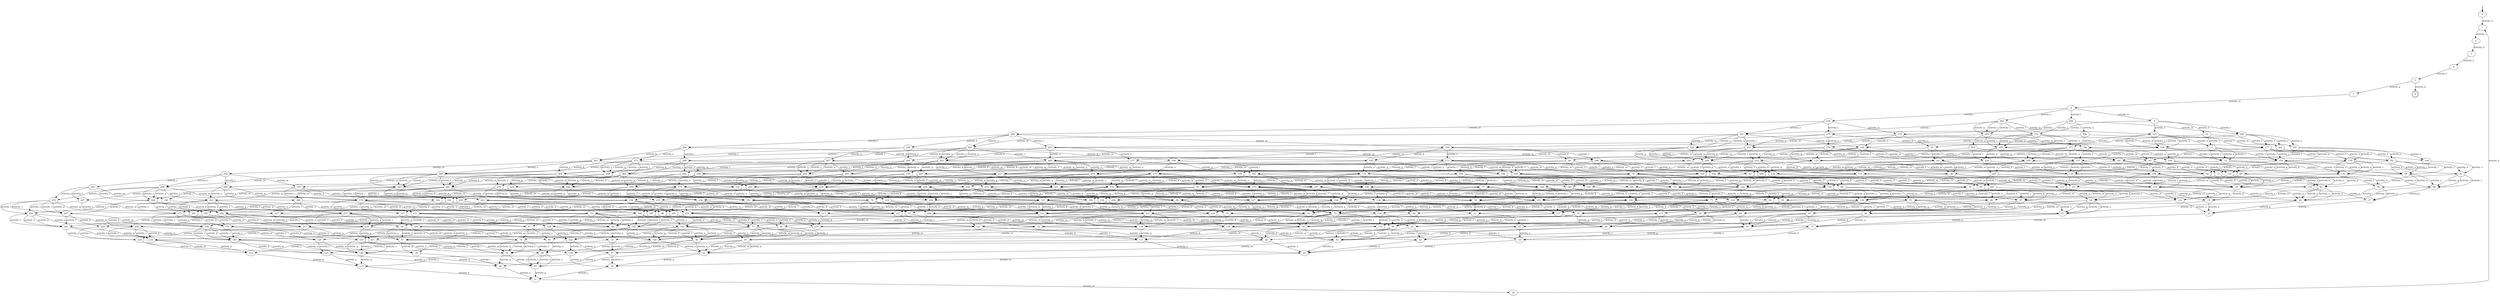 digraph {
	fake0 [style=invisible]
	230
	110
	231
	111
	232
	112
	233
	113
	234
	114
	235
	115
	236
	116
	237
	117
	238
	118
	239
	119
	10
	11
	12
	13
	14
	15
	16
	17
	18
	19
	240
	120
	241
	0 [root=true]
	121
	242
	1
	122
	243
	2
	123
	244
	3
	124
	245
	4
	125
	246
	5
	126
	247
	6 [shape=doublecircle]
	127
	248
	7
	128
	249
	8
	129
	9
	20
	21
	22
	23
	24
	25
	26
	27
	28
	29
	250
	130
	251
	131
	252
	132
	253
	133
	254
	134
	255
	135
	256
	136
	257
	137
	258
	138
	259
	139
	30
	31
	32
	33
	34
	35
	36
	37
	38
	39
	260
	140
	261
	141
	262
	142
	263
	143
	264
	144
	265
	145
	266
	146
	267
	147
	268
	148
	269
	149
	40
	41
	42
	43
	44
	45
	46
	47
	48
	49
	270
	150
	271
	151
	272
	152
	273
	153
	274
	154
	275
	155
	276
	156
	277
	157
	278
	158
	279
	159
	50
	51
	52
	53
	54
	55
	56
	57
	58
	59
	280
	160
	281
	161
	282
	162
	283
	163
	284
	164
	285
	165
	286
	166
	287
	167
	288
	168
	289
	169
	60
	61
	62
	63
	64
	65
	66
	67
	68
	69
	290
	170
	291
	171
	292
	172
	293
	173
	294
	174
	295
	175
	296
	176
	177
	178
	179
	70
	71
	72
	73
	74
	75
	76
	77
	78
	79
	180
	181
	182
	183
	184
	185
	186
	187
	188
	189
	80
	81
	82
	83
	84
	85
	86
	87
	88
	89
	190
	191
	192
	193
	194
	195
	196
	197
	198
	199
	90
	91
	92
	93
	94
	95
	96
	97
	98
	99
	200
	201
	202
	203
	204
	205
	206
	207
	208
	209
	210
	211
	212
	213
	214
	215
	216
	217
	218
	219
	220
	100
	221
	101
	222
	102
	223
	103
	224
	104
	225
	105
	226
	106
	227
	107
	228
	108
	229
	109
	fake0 -> 0 [style=bold]
	0 -> 1 [label=activity_a]
	1 -> 2 [label=activity_c]
	2 -> 3 [label=activity_d]
	3 -> 4 [label=activity_e]
	4 -> 5 [label=activity_f]
	5 -> 6 [label=activity_b]
	5 -> 7 [label=activity_g]
	7 -> 8 [label=activity_ss]
	8 -> 9 [label=activity_m]
	9 -> 10 [label=activity_n]
	10 -> 11 [label=activity_o]
	11 -> 12 [label=activity_q]
	12 -> 13 [label=activity_p]
	13 -> 14 [label=activity_i]
	14 -> 15 [label=activity_t]
	15 -> 16 [label=activity_u]
	16 -> 17 [label=activity_ss]
	17 -> 18 [label=activity_k]
	18 -> 19 [label=activity_l]
	19 -> 20 [label=activity_ss]
	20 -> 21 [label=activity_j]
	21 -> 22 [label=activity_ss]
	22 -> 1 [label=activity_h]
	17 -> 23 [label=activity_l]
	23 -> 19 [label=activity_k]
	15 -> 24 [label=activity_ss]
	24 -> 25 [label=activity_k]
	25 -> 18 [label=activity_u]
	25 -> 26 [label=activity_l]
	26 -> 27 [label=activity_ss]
	27 -> 28 [label=activity_j]
	28 -> 21 [label=activity_u]
	27 -> 20 [label=activity_u]
	26 -> 19 [label=activity_u]
	24 -> 17 [label=activity_u]
	24 -> 29 [label=activity_l]
	29 -> 26 [label=activity_k]
	29 -> 23 [label=activity_u]
	14 -> 30 [label=activity_ss]
	30 -> 31 [label=activity_k]
	31 -> 25 [label=activity_t]
	31 -> 32 [label=activity_l]
	32 -> 33 [label=activity_ss]
	33 -> 34 [label=activity_j]
	34 -> 28 [label=activity_t]
	33 -> 27 [label=activity_t]
	32 -> 26 [label=activity_t]
	30 -> 24 [label=activity_t]
	30 -> 35 [label=activity_l]
	35 -> 32 [label=activity_k]
	35 -> 29 [label=activity_t]
	13 -> 36 [label=activity_t]
	36 -> 15 [label=activity_i]
	36 -> 37 [label=activity_u]
	37 -> 16 [label=activity_i]
	12 -> 38 [label=activity_i]
	38 -> 14 [label=activity_p]
	38 -> 39 [label=activity_t]
	39 -> 15 [label=activity_p]
	39 -> 40 [label=activity_u]
	40 -> 16 [label=activity_p]
	40 -> 41 [label=activity_ss]
	41 -> 17 [label=activity_p]
	41 -> 42 [label=activity_k]
	42 -> 18 [label=activity_p]
	42 -> 43 [label=activity_l]
	43 -> 44 [label=activity_ss]
	44 -> 20 [label=activity_p]
	44 -> 45 [label=activity_j]
	45 -> 21 [label=activity_p]
	43 -> 19 [label=activity_p]
	41 -> 46 [label=activity_l]
	46 -> 23 [label=activity_p]
	46 -> 43 [label=activity_k]
	39 -> 47 [label=activity_ss]
	47 -> 24 [label=activity_p]
	47 -> 48 [label=activity_k]
	48 -> 25 [label=activity_p]
	48 -> 42 [label=activity_u]
	48 -> 49 [label=activity_l]
	49 -> 50 [label=activity_ss]
	50 -> 27 [label=activity_p]
	50 -> 51 [label=activity_j]
	51 -> 28 [label=activity_p]
	51 -> 45 [label=activity_u]
	50 -> 44 [label=activity_u]
	49 -> 26 [label=activity_p]
	49 -> 43 [label=activity_u]
	47 -> 41 [label=activity_u]
	47 -> 52 [label=activity_l]
	52 -> 29 [label=activity_p]
	52 -> 49 [label=activity_k]
	52 -> 46 [label=activity_u]
	38 -> 53 [label=activity_ss]
	53 -> 30 [label=activity_p]
	53 -> 54 [label=activity_k]
	54 -> 31 [label=activity_p]
	54 -> 48 [label=activity_t]
	54 -> 55 [label=activity_l]
	55 -> 56 [label=activity_ss]
	56 -> 33 [label=activity_p]
	56 -> 57 [label=activity_j]
	57 -> 34 [label=activity_p]
	57 -> 51 [label=activity_t]
	56 -> 50 [label=activity_t]
	55 -> 32 [label=activity_p]
	55 -> 49 [label=activity_t]
	53 -> 47 [label=activity_t]
	53 -> 58 [label=activity_l]
	58 -> 35 [label=activity_p]
	58 -> 55 [label=activity_k]
	58 -> 52 [label=activity_t]
	12 -> 59 [label=activity_t]
	59 -> 36 [label=activity_p]
	59 -> 39 [label=activity_i]
	59 -> 60 [label=activity_u]
	60 -> 37 [label=activity_p]
	60 -> 40 [label=activity_i]
	11 -> 12 [label=activity_r]
	11 -> 12 [label=activity_s]
	11 -> 61 [label=activity_i]
	61 -> 38 [label=activity_q]
	61 -> 38 [label=activity_r]
	61 -> 38 [label=activity_s]
	61 -> 62 [label=activity_t]
	62 -> 39 [label=activity_q]
	62 -> 39 [label=activity_r]
	62 -> 39 [label=activity_s]
	62 -> 63 [label=activity_u]
	63 -> 40 [label=activity_q]
	63 -> 40 [label=activity_r]
	63 -> 40 [label=activity_s]
	63 -> 64 [label=activity_ss]
	64 -> 41 [label=activity_q]
	64 -> 41 [label=activity_r]
	64 -> 41 [label=activity_s]
	64 -> 65 [label=activity_k]
	65 -> 42 [label=activity_q]
	65 -> 42 [label=activity_r]
	65 -> 42 [label=activity_s]
	65 -> 66 [label=activity_l]
	66 -> 67 [label=activity_ss]
	67 -> 44 [label=activity_q]
	67 -> 44 [label=activity_r]
	67 -> 44 [label=activity_s]
	67 -> 68 [label=activity_j]
	68 -> 45 [label=activity_q]
	68 -> 45 [label=activity_r]
	68 -> 45 [label=activity_s]
	66 -> 43 [label=activity_q]
	66 -> 43 [label=activity_r]
	66 -> 43 [label=activity_s]
	64 -> 69 [label=activity_l]
	69 -> 46 [label=activity_q]
	69 -> 46 [label=activity_r]
	69 -> 46 [label=activity_s]
	69 -> 66 [label=activity_k]
	62 -> 70 [label=activity_ss]
	70 -> 47 [label=activity_q]
	70 -> 47 [label=activity_r]
	70 -> 47 [label=activity_s]
	70 -> 71 [label=activity_k]
	71 -> 48 [label=activity_q]
	71 -> 48 [label=activity_r]
	71 -> 48 [label=activity_s]
	71 -> 65 [label=activity_u]
	71 -> 72 [label=activity_l]
	72 -> 73 [label=activity_ss]
	73 -> 50 [label=activity_q]
	73 -> 50 [label=activity_r]
	73 -> 50 [label=activity_s]
	73 -> 74 [label=activity_j]
	74 -> 51 [label=activity_q]
	74 -> 51 [label=activity_r]
	74 -> 51 [label=activity_s]
	74 -> 68 [label=activity_u]
	73 -> 67 [label=activity_u]
	72 -> 49 [label=activity_q]
	72 -> 49 [label=activity_r]
	72 -> 49 [label=activity_s]
	72 -> 66 [label=activity_u]
	70 -> 64 [label=activity_u]
	70 -> 75 [label=activity_l]
	75 -> 52 [label=activity_q]
	75 -> 52 [label=activity_r]
	75 -> 52 [label=activity_s]
	75 -> 72 [label=activity_k]
	75 -> 69 [label=activity_u]
	61 -> 76 [label=activity_ss]
	76 -> 53 [label=activity_q]
	76 -> 53 [label=activity_r]
	76 -> 53 [label=activity_s]
	76 -> 77 [label=activity_k]
	77 -> 54 [label=activity_q]
	77 -> 54 [label=activity_r]
	77 -> 54 [label=activity_s]
	77 -> 71 [label=activity_t]
	77 -> 78 [label=activity_l]
	78 -> 79 [label=activity_ss]
	79 -> 56 [label=activity_q]
	79 -> 56 [label=activity_r]
	79 -> 56 [label=activity_s]
	79 -> 80 [label=activity_j]
	80 -> 57 [label=activity_q]
	80 -> 57 [label=activity_r]
	80 -> 57 [label=activity_s]
	80 -> 74 [label=activity_t]
	79 -> 73 [label=activity_t]
	78 -> 55 [label=activity_q]
	78 -> 55 [label=activity_r]
	78 -> 55 [label=activity_s]
	78 -> 72 [label=activity_t]
	76 -> 70 [label=activity_t]
	76 -> 81 [label=activity_l]
	81 -> 58 [label=activity_q]
	81 -> 58 [label=activity_r]
	81 -> 58 [label=activity_s]
	81 -> 78 [label=activity_k]
	81 -> 75 [label=activity_t]
	11 -> 82 [label=activity_t]
	82 -> 59 [label=activity_q]
	82 -> 59 [label=activity_r]
	82 -> 59 [label=activity_s]
	82 -> 62 [label=activity_i]
	82 -> 83 [label=activity_u]
	83 -> 60 [label=activity_q]
	83 -> 60 [label=activity_r]
	83 -> 60 [label=activity_s]
	83 -> 63 [label=activity_i]
	10 -> 84 [label=activity_i]
	84 -> 61 [label=activity_o]
	84 -> 85 [label=activity_t]
	85 -> 62 [label=activity_o]
	85 -> 86 [label=activity_u]
	86 -> 63 [label=activity_o]
	86 -> 87 [label=activity_ss]
	87 -> 64 [label=activity_o]
	87 -> 88 [label=activity_k]
	88 -> 65 [label=activity_o]
	88 -> 89 [label=activity_l]
	89 -> 90 [label=activity_ss]
	90 -> 67 [label=activity_o]
	90 -> 91 [label=activity_j]
	91 -> 68 [label=activity_o]
	89 -> 66 [label=activity_o]
	87 -> 92 [label=activity_l]
	92 -> 69 [label=activity_o]
	92 -> 89 [label=activity_k]
	85 -> 93 [label=activity_ss]
	93 -> 70 [label=activity_o]
	93 -> 94 [label=activity_k]
	94 -> 71 [label=activity_o]
	94 -> 88 [label=activity_u]
	94 -> 95 [label=activity_l]
	95 -> 96 [label=activity_ss]
	96 -> 73 [label=activity_o]
	96 -> 97 [label=activity_j]
	97 -> 74 [label=activity_o]
	97 -> 91 [label=activity_u]
	96 -> 90 [label=activity_u]
	95 -> 72 [label=activity_o]
	95 -> 89 [label=activity_u]
	93 -> 87 [label=activity_u]
	93 -> 98 [label=activity_l]
	98 -> 75 [label=activity_o]
	98 -> 95 [label=activity_k]
	98 -> 92 [label=activity_u]
	84 -> 99 [label=activity_ss]
	99 -> 76 [label=activity_o]
	99 -> 100 [label=activity_k]
	100 -> 77 [label=activity_o]
	100 -> 94 [label=activity_t]
	100 -> 101 [label=activity_l]
	101 -> 102 [label=activity_ss]
	102 -> 79 [label=activity_o]
	102 -> 103 [label=activity_j]
	103 -> 80 [label=activity_o]
	103 -> 97 [label=activity_t]
	102 -> 96 [label=activity_t]
	101 -> 78 [label=activity_o]
	101 -> 95 [label=activity_t]
	99 -> 93 [label=activity_t]
	99 -> 104 [label=activity_l]
	104 -> 81 [label=activity_o]
	104 -> 101 [label=activity_k]
	104 -> 98 [label=activity_t]
	10 -> 105 [label=activity_t]
	105 -> 82 [label=activity_o]
	105 -> 85 [label=activity_i]
	105 -> 106 [label=activity_u]
	106 -> 83 [label=activity_o]
	106 -> 86 [label=activity_i]
	9 -> 107 [label=activity_o]
	107 -> 11 [label=activity_n]
	107 -> 108 [label=activity_q]
	108 -> 12 [label=activity_n]
	108 -> 109 [label=activity_p]
	109 -> 13 [label=activity_n]
	109 -> 110 [label=activity_i]
	110 -> 14 [label=activity_n]
	110 -> 111 [label=activity_t]
	111 -> 15 [label=activity_n]
	111 -> 112 [label=activity_u]
	112 -> 16 [label=activity_n]
	112 -> 113 [label=activity_ss]
	113 -> 17 [label=activity_n]
	113 -> 114 [label=activity_k]
	114 -> 18 [label=activity_n]
	114 -> 115 [label=activity_l]
	115 -> 116 [label=activity_ss]
	116 -> 20 [label=activity_n]
	116 -> 117 [label=activity_j]
	117 -> 21 [label=activity_n]
	115 -> 19 [label=activity_n]
	113 -> 118 [label=activity_l]
	118 -> 23 [label=activity_n]
	118 -> 115 [label=activity_k]
	111 -> 119 [label=activity_ss]
	119 -> 24 [label=activity_n]
	119 -> 120 [label=activity_k]
	120 -> 25 [label=activity_n]
	120 -> 114 [label=activity_u]
	120 -> 121 [label=activity_l]
	121 -> 122 [label=activity_ss]
	122 -> 27 [label=activity_n]
	122 -> 123 [label=activity_j]
	123 -> 28 [label=activity_n]
	123 -> 117 [label=activity_u]
	122 -> 116 [label=activity_u]
	121 -> 26 [label=activity_n]
	121 -> 115 [label=activity_u]
	119 -> 113 [label=activity_u]
	119 -> 124 [label=activity_l]
	124 -> 29 [label=activity_n]
	124 -> 121 [label=activity_k]
	124 -> 118 [label=activity_u]
	110 -> 125 [label=activity_ss]
	125 -> 30 [label=activity_n]
	125 -> 126 [label=activity_k]
	126 -> 31 [label=activity_n]
	126 -> 120 [label=activity_t]
	126 -> 127 [label=activity_l]
	127 -> 128 [label=activity_ss]
	128 -> 33 [label=activity_n]
	128 -> 129 [label=activity_j]
	129 -> 34 [label=activity_n]
	129 -> 123 [label=activity_t]
	128 -> 122 [label=activity_t]
	127 -> 32 [label=activity_n]
	127 -> 121 [label=activity_t]
	125 -> 119 [label=activity_t]
	125 -> 130 [label=activity_l]
	130 -> 35 [label=activity_n]
	130 -> 127 [label=activity_k]
	130 -> 124 [label=activity_t]
	109 -> 131 [label=activity_t]
	131 -> 36 [label=activity_n]
	131 -> 111 [label=activity_i]
	131 -> 132 [label=activity_u]
	132 -> 37 [label=activity_n]
	132 -> 112 [label=activity_i]
	108 -> 133 [label=activity_i]
	133 -> 38 [label=activity_n]
	133 -> 110 [label=activity_p]
	133 -> 134 [label=activity_t]
	134 -> 39 [label=activity_n]
	134 -> 111 [label=activity_p]
	134 -> 135 [label=activity_u]
	135 -> 40 [label=activity_n]
	135 -> 112 [label=activity_p]
	135 -> 136 [label=activity_ss]
	136 -> 41 [label=activity_n]
	136 -> 113 [label=activity_p]
	136 -> 137 [label=activity_k]
	137 -> 42 [label=activity_n]
	137 -> 114 [label=activity_p]
	137 -> 138 [label=activity_l]
	138 -> 139 [label=activity_ss]
	139 -> 44 [label=activity_n]
	139 -> 116 [label=activity_p]
	139 -> 140 [label=activity_j]
	140 -> 45 [label=activity_n]
	140 -> 117 [label=activity_p]
	138 -> 43 [label=activity_n]
	138 -> 115 [label=activity_p]
	136 -> 141 [label=activity_l]
	141 -> 46 [label=activity_n]
	141 -> 118 [label=activity_p]
	141 -> 138 [label=activity_k]
	134 -> 142 [label=activity_ss]
	142 -> 47 [label=activity_n]
	142 -> 119 [label=activity_p]
	142 -> 143 [label=activity_k]
	143 -> 48 [label=activity_n]
	143 -> 120 [label=activity_p]
	143 -> 137 [label=activity_u]
	143 -> 144 [label=activity_l]
	144 -> 145 [label=activity_ss]
	145 -> 50 [label=activity_n]
	145 -> 122 [label=activity_p]
	145 -> 146 [label=activity_j]
	146 -> 51 [label=activity_n]
	146 -> 123 [label=activity_p]
	146 -> 140 [label=activity_u]
	145 -> 139 [label=activity_u]
	144 -> 49 [label=activity_n]
	144 -> 121 [label=activity_p]
	144 -> 138 [label=activity_u]
	142 -> 136 [label=activity_u]
	142 -> 147 [label=activity_l]
	147 -> 52 [label=activity_n]
	147 -> 124 [label=activity_p]
	147 -> 144 [label=activity_k]
	147 -> 141 [label=activity_u]
	133 -> 148 [label=activity_ss]
	148 -> 53 [label=activity_n]
	148 -> 125 [label=activity_p]
	148 -> 149 [label=activity_k]
	149 -> 54 [label=activity_n]
	149 -> 126 [label=activity_p]
	149 -> 143 [label=activity_t]
	149 -> 150 [label=activity_l]
	150 -> 151 [label=activity_ss]
	151 -> 56 [label=activity_n]
	151 -> 128 [label=activity_p]
	151 -> 152 [label=activity_j]
	152 -> 57 [label=activity_n]
	152 -> 129 [label=activity_p]
	152 -> 146 [label=activity_t]
	151 -> 145 [label=activity_t]
	150 -> 55 [label=activity_n]
	150 -> 127 [label=activity_p]
	150 -> 144 [label=activity_t]
	148 -> 142 [label=activity_t]
	148 -> 153 [label=activity_l]
	153 -> 58 [label=activity_n]
	153 -> 130 [label=activity_p]
	153 -> 150 [label=activity_k]
	153 -> 147 [label=activity_t]
	108 -> 154 [label=activity_t]
	154 -> 59 [label=activity_n]
	154 -> 131 [label=activity_p]
	154 -> 134 [label=activity_i]
	154 -> 155 [label=activity_u]
	155 -> 60 [label=activity_n]
	155 -> 132 [label=activity_p]
	155 -> 135 [label=activity_i]
	107 -> 108 [label=activity_r]
	107 -> 108 [label=activity_s]
	107 -> 156 [label=activity_i]
	156 -> 61 [label=activity_n]
	156 -> 133 [label=activity_q]
	156 -> 133 [label=activity_r]
	156 -> 133 [label=activity_s]
	156 -> 157 [label=activity_t]
	157 -> 62 [label=activity_n]
	157 -> 134 [label=activity_q]
	157 -> 134 [label=activity_r]
	157 -> 134 [label=activity_s]
	157 -> 158 [label=activity_u]
	158 -> 63 [label=activity_n]
	158 -> 135 [label=activity_q]
	158 -> 135 [label=activity_r]
	158 -> 135 [label=activity_s]
	158 -> 159 [label=activity_ss]
	159 -> 64 [label=activity_n]
	159 -> 136 [label=activity_q]
	159 -> 136 [label=activity_r]
	159 -> 136 [label=activity_s]
	159 -> 160 [label=activity_k]
	160 -> 65 [label=activity_n]
	160 -> 137 [label=activity_q]
	160 -> 137 [label=activity_r]
	160 -> 137 [label=activity_s]
	160 -> 161 [label=activity_l]
	161 -> 162 [label=activity_ss]
	162 -> 67 [label=activity_n]
	162 -> 139 [label=activity_q]
	162 -> 139 [label=activity_r]
	162 -> 139 [label=activity_s]
	162 -> 163 [label=activity_j]
	163 -> 68 [label=activity_n]
	163 -> 140 [label=activity_q]
	163 -> 140 [label=activity_r]
	163 -> 140 [label=activity_s]
	161 -> 66 [label=activity_n]
	161 -> 138 [label=activity_q]
	161 -> 138 [label=activity_r]
	161 -> 138 [label=activity_s]
	159 -> 164 [label=activity_l]
	164 -> 69 [label=activity_n]
	164 -> 141 [label=activity_q]
	164 -> 141 [label=activity_r]
	164 -> 141 [label=activity_s]
	164 -> 161 [label=activity_k]
	157 -> 165 [label=activity_ss]
	165 -> 70 [label=activity_n]
	165 -> 142 [label=activity_q]
	165 -> 142 [label=activity_r]
	165 -> 142 [label=activity_s]
	165 -> 166 [label=activity_k]
	166 -> 71 [label=activity_n]
	166 -> 143 [label=activity_q]
	166 -> 143 [label=activity_r]
	166 -> 143 [label=activity_s]
	166 -> 160 [label=activity_u]
	166 -> 167 [label=activity_l]
	167 -> 168 [label=activity_ss]
	168 -> 73 [label=activity_n]
	168 -> 145 [label=activity_q]
	168 -> 145 [label=activity_r]
	168 -> 145 [label=activity_s]
	168 -> 169 [label=activity_j]
	169 -> 74 [label=activity_n]
	169 -> 146 [label=activity_q]
	169 -> 146 [label=activity_r]
	169 -> 146 [label=activity_s]
	169 -> 163 [label=activity_u]
	168 -> 162 [label=activity_u]
	167 -> 72 [label=activity_n]
	167 -> 144 [label=activity_q]
	167 -> 144 [label=activity_r]
	167 -> 144 [label=activity_s]
	167 -> 161 [label=activity_u]
	165 -> 159 [label=activity_u]
	165 -> 170 [label=activity_l]
	170 -> 75 [label=activity_n]
	170 -> 147 [label=activity_q]
	170 -> 147 [label=activity_r]
	170 -> 147 [label=activity_s]
	170 -> 167 [label=activity_k]
	170 -> 164 [label=activity_u]
	156 -> 171 [label=activity_ss]
	171 -> 76 [label=activity_n]
	171 -> 148 [label=activity_q]
	171 -> 148 [label=activity_r]
	171 -> 148 [label=activity_s]
	171 -> 172 [label=activity_k]
	172 -> 77 [label=activity_n]
	172 -> 149 [label=activity_q]
	172 -> 149 [label=activity_r]
	172 -> 149 [label=activity_s]
	172 -> 166 [label=activity_t]
	172 -> 173 [label=activity_l]
	173 -> 174 [label=activity_ss]
	174 -> 79 [label=activity_n]
	174 -> 151 [label=activity_q]
	174 -> 151 [label=activity_r]
	174 -> 151 [label=activity_s]
	174 -> 175 [label=activity_j]
	175 -> 80 [label=activity_n]
	175 -> 152 [label=activity_q]
	175 -> 152 [label=activity_r]
	175 -> 152 [label=activity_s]
	175 -> 169 [label=activity_t]
	174 -> 168 [label=activity_t]
	173 -> 78 [label=activity_n]
	173 -> 150 [label=activity_q]
	173 -> 150 [label=activity_r]
	173 -> 150 [label=activity_s]
	173 -> 167 [label=activity_t]
	171 -> 165 [label=activity_t]
	171 -> 176 [label=activity_l]
	176 -> 81 [label=activity_n]
	176 -> 153 [label=activity_q]
	176 -> 153 [label=activity_r]
	176 -> 153 [label=activity_s]
	176 -> 173 [label=activity_k]
	176 -> 170 [label=activity_t]
	107 -> 177 [label=activity_t]
	177 -> 82 [label=activity_n]
	177 -> 154 [label=activity_q]
	177 -> 154 [label=activity_r]
	177 -> 154 [label=activity_s]
	177 -> 157 [label=activity_i]
	177 -> 178 [label=activity_u]
	178 -> 83 [label=activity_n]
	178 -> 155 [label=activity_q]
	178 -> 155 [label=activity_r]
	178 -> 155 [label=activity_s]
	178 -> 158 [label=activity_i]
	9 -> 179 [label=activity_i]
	179 -> 84 [label=activity_n]
	179 -> 156 [label=activity_o]
	179 -> 180 [label=activity_t]
	180 -> 85 [label=activity_n]
	180 -> 157 [label=activity_o]
	180 -> 181 [label=activity_u]
	181 -> 86 [label=activity_n]
	181 -> 158 [label=activity_o]
	181 -> 182 [label=activity_ss]
	182 -> 87 [label=activity_n]
	182 -> 159 [label=activity_o]
	182 -> 183 [label=activity_k]
	183 -> 88 [label=activity_n]
	183 -> 160 [label=activity_o]
	183 -> 184 [label=activity_l]
	184 -> 185 [label=activity_ss]
	185 -> 90 [label=activity_n]
	185 -> 162 [label=activity_o]
	185 -> 186 [label=activity_j]
	186 -> 91 [label=activity_n]
	186 -> 163 [label=activity_o]
	184 -> 89 [label=activity_n]
	184 -> 161 [label=activity_o]
	182 -> 187 [label=activity_l]
	187 -> 92 [label=activity_n]
	187 -> 164 [label=activity_o]
	187 -> 184 [label=activity_k]
	180 -> 188 [label=activity_ss]
	188 -> 93 [label=activity_n]
	188 -> 165 [label=activity_o]
	188 -> 189 [label=activity_k]
	189 -> 94 [label=activity_n]
	189 -> 166 [label=activity_o]
	189 -> 183 [label=activity_u]
	189 -> 190 [label=activity_l]
	190 -> 191 [label=activity_ss]
	191 -> 96 [label=activity_n]
	191 -> 168 [label=activity_o]
	191 -> 192 [label=activity_j]
	192 -> 97 [label=activity_n]
	192 -> 169 [label=activity_o]
	192 -> 186 [label=activity_u]
	191 -> 185 [label=activity_u]
	190 -> 95 [label=activity_n]
	190 -> 167 [label=activity_o]
	190 -> 184 [label=activity_u]
	188 -> 182 [label=activity_u]
	188 -> 193 [label=activity_l]
	193 -> 98 [label=activity_n]
	193 -> 170 [label=activity_o]
	193 -> 190 [label=activity_k]
	193 -> 187 [label=activity_u]
	179 -> 194 [label=activity_ss]
	194 -> 99 [label=activity_n]
	194 -> 171 [label=activity_o]
	194 -> 195 [label=activity_k]
	195 -> 100 [label=activity_n]
	195 -> 172 [label=activity_o]
	195 -> 189 [label=activity_t]
	195 -> 196 [label=activity_l]
	196 -> 197 [label=activity_ss]
	197 -> 102 [label=activity_n]
	197 -> 174 [label=activity_o]
	197 -> 198 [label=activity_j]
	198 -> 103 [label=activity_n]
	198 -> 175 [label=activity_o]
	198 -> 192 [label=activity_t]
	197 -> 191 [label=activity_t]
	196 -> 101 [label=activity_n]
	196 -> 173 [label=activity_o]
	196 -> 190 [label=activity_t]
	194 -> 188 [label=activity_t]
	194 -> 199 [label=activity_l]
	199 -> 104 [label=activity_n]
	199 -> 176 [label=activity_o]
	199 -> 196 [label=activity_k]
	199 -> 193 [label=activity_t]
	9 -> 200 [label=activity_t]
	200 -> 105 [label=activity_n]
	200 -> 177 [label=activity_o]
	200 -> 180 [label=activity_i]
	200 -> 201 [label=activity_u]
	201 -> 106 [label=activity_n]
	201 -> 178 [label=activity_o]
	201 -> 181 [label=activity_i]
	8 -> 202 [label=activity_o]
	202 -> 107 [label=activity_m]
	202 -> 203 [label=activity_q]
	203 -> 108 [label=activity_m]
	203 -> 204 [label=activity_p]
	204 -> 109 [label=activity_m]
	204 -> 205 [label=activity_i]
	205 -> 110 [label=activity_m]
	205 -> 206 [label=activity_t]
	206 -> 111 [label=activity_m]
	206 -> 207 [label=activity_u]
	207 -> 112 [label=activity_m]
	207 -> 208 [label=activity_ss]
	208 -> 113 [label=activity_m]
	208 -> 209 [label=activity_k]
	209 -> 114 [label=activity_m]
	209 -> 210 [label=activity_l]
	210 -> 211 [label=activity_ss]
	211 -> 116 [label=activity_m]
	211 -> 212 [label=activity_j]
	212 -> 117 [label=activity_m]
	210 -> 115 [label=activity_m]
	208 -> 213 [label=activity_l]
	213 -> 118 [label=activity_m]
	213 -> 210 [label=activity_k]
	206 -> 214 [label=activity_ss]
	214 -> 119 [label=activity_m]
	214 -> 215 [label=activity_k]
	215 -> 120 [label=activity_m]
	215 -> 209 [label=activity_u]
	215 -> 216 [label=activity_l]
	216 -> 217 [label=activity_ss]
	217 -> 122 [label=activity_m]
	217 -> 218 [label=activity_j]
	218 -> 123 [label=activity_m]
	218 -> 212 [label=activity_u]
	217 -> 211 [label=activity_u]
	216 -> 121 [label=activity_m]
	216 -> 210 [label=activity_u]
	214 -> 208 [label=activity_u]
	214 -> 219 [label=activity_l]
	219 -> 124 [label=activity_m]
	219 -> 216 [label=activity_k]
	219 -> 213 [label=activity_u]
	205 -> 220 [label=activity_ss]
	220 -> 125 [label=activity_m]
	220 -> 221 [label=activity_k]
	221 -> 126 [label=activity_m]
	221 -> 215 [label=activity_t]
	221 -> 222 [label=activity_l]
	222 -> 223 [label=activity_ss]
	223 -> 128 [label=activity_m]
	223 -> 224 [label=activity_j]
	224 -> 129 [label=activity_m]
	224 -> 218 [label=activity_t]
	223 -> 217 [label=activity_t]
	222 -> 127 [label=activity_m]
	222 -> 216 [label=activity_t]
	220 -> 214 [label=activity_t]
	220 -> 225 [label=activity_l]
	225 -> 130 [label=activity_m]
	225 -> 222 [label=activity_k]
	225 -> 219 [label=activity_t]
	204 -> 226 [label=activity_t]
	226 -> 131 [label=activity_m]
	226 -> 206 [label=activity_i]
	226 -> 227 [label=activity_u]
	227 -> 132 [label=activity_m]
	227 -> 207 [label=activity_i]
	203 -> 228 [label=activity_i]
	228 -> 133 [label=activity_m]
	228 -> 205 [label=activity_p]
	228 -> 229 [label=activity_t]
	229 -> 134 [label=activity_m]
	229 -> 206 [label=activity_p]
	229 -> 230 [label=activity_u]
	230 -> 135 [label=activity_m]
	230 -> 207 [label=activity_p]
	230 -> 231 [label=activity_ss]
	231 -> 136 [label=activity_m]
	231 -> 208 [label=activity_p]
	231 -> 232 [label=activity_k]
	232 -> 137 [label=activity_m]
	232 -> 209 [label=activity_p]
	232 -> 233 [label=activity_l]
	233 -> 234 [label=activity_ss]
	234 -> 139 [label=activity_m]
	234 -> 211 [label=activity_p]
	234 -> 235 [label=activity_j]
	235 -> 140 [label=activity_m]
	235 -> 212 [label=activity_p]
	233 -> 138 [label=activity_m]
	233 -> 210 [label=activity_p]
	231 -> 236 [label=activity_l]
	236 -> 141 [label=activity_m]
	236 -> 213 [label=activity_p]
	236 -> 233 [label=activity_k]
	229 -> 237 [label=activity_ss]
	237 -> 142 [label=activity_m]
	237 -> 214 [label=activity_p]
	237 -> 238 [label=activity_k]
	238 -> 143 [label=activity_m]
	238 -> 215 [label=activity_p]
	238 -> 232 [label=activity_u]
	238 -> 239 [label=activity_l]
	239 -> 240 [label=activity_ss]
	240 -> 145 [label=activity_m]
	240 -> 217 [label=activity_p]
	240 -> 241 [label=activity_j]
	241 -> 146 [label=activity_m]
	241 -> 218 [label=activity_p]
	241 -> 235 [label=activity_u]
	240 -> 234 [label=activity_u]
	239 -> 144 [label=activity_m]
	239 -> 216 [label=activity_p]
	239 -> 233 [label=activity_u]
	237 -> 231 [label=activity_u]
	237 -> 242 [label=activity_l]
	242 -> 147 [label=activity_m]
	242 -> 219 [label=activity_p]
	242 -> 239 [label=activity_k]
	242 -> 236 [label=activity_u]
	228 -> 243 [label=activity_ss]
	243 -> 148 [label=activity_m]
	243 -> 220 [label=activity_p]
	243 -> 244 [label=activity_k]
	244 -> 149 [label=activity_m]
	244 -> 221 [label=activity_p]
	244 -> 238 [label=activity_t]
	244 -> 245 [label=activity_l]
	245 -> 246 [label=activity_ss]
	246 -> 151 [label=activity_m]
	246 -> 223 [label=activity_p]
	246 -> 247 [label=activity_j]
	247 -> 152 [label=activity_m]
	247 -> 224 [label=activity_p]
	247 -> 241 [label=activity_t]
	246 -> 240 [label=activity_t]
	245 -> 150 [label=activity_m]
	245 -> 222 [label=activity_p]
	245 -> 239 [label=activity_t]
	243 -> 237 [label=activity_t]
	243 -> 248 [label=activity_l]
	248 -> 153 [label=activity_m]
	248 -> 225 [label=activity_p]
	248 -> 245 [label=activity_k]
	248 -> 242 [label=activity_t]
	203 -> 249 [label=activity_t]
	249 -> 154 [label=activity_m]
	249 -> 226 [label=activity_p]
	249 -> 229 [label=activity_i]
	249 -> 250 [label=activity_u]
	250 -> 155 [label=activity_m]
	250 -> 227 [label=activity_p]
	250 -> 230 [label=activity_i]
	202 -> 203 [label=activity_r]
	202 -> 203 [label=activity_s]
	202 -> 251 [label=activity_i]
	251 -> 156 [label=activity_m]
	251 -> 228 [label=activity_q]
	251 -> 228 [label=activity_r]
	251 -> 228 [label=activity_s]
	251 -> 252 [label=activity_t]
	252 -> 157 [label=activity_m]
	252 -> 229 [label=activity_q]
	252 -> 229 [label=activity_r]
	252 -> 229 [label=activity_s]
	252 -> 253 [label=activity_u]
	253 -> 158 [label=activity_m]
	253 -> 230 [label=activity_q]
	253 -> 230 [label=activity_r]
	253 -> 230 [label=activity_s]
	253 -> 254 [label=activity_ss]
	254 -> 159 [label=activity_m]
	254 -> 231 [label=activity_q]
	254 -> 231 [label=activity_r]
	254 -> 231 [label=activity_s]
	254 -> 255 [label=activity_k]
	255 -> 160 [label=activity_m]
	255 -> 232 [label=activity_q]
	255 -> 232 [label=activity_r]
	255 -> 232 [label=activity_s]
	255 -> 256 [label=activity_l]
	256 -> 257 [label=activity_ss]
	257 -> 162 [label=activity_m]
	257 -> 234 [label=activity_q]
	257 -> 234 [label=activity_r]
	257 -> 234 [label=activity_s]
	257 -> 258 [label=activity_j]
	258 -> 163 [label=activity_m]
	258 -> 235 [label=activity_q]
	258 -> 235 [label=activity_r]
	258 -> 235 [label=activity_s]
	256 -> 161 [label=activity_m]
	256 -> 233 [label=activity_q]
	256 -> 233 [label=activity_r]
	256 -> 233 [label=activity_s]
	254 -> 259 [label=activity_l]
	259 -> 164 [label=activity_m]
	259 -> 236 [label=activity_q]
	259 -> 236 [label=activity_r]
	259 -> 236 [label=activity_s]
	259 -> 256 [label=activity_k]
	252 -> 260 [label=activity_ss]
	260 -> 165 [label=activity_m]
	260 -> 237 [label=activity_q]
	260 -> 237 [label=activity_r]
	260 -> 237 [label=activity_s]
	260 -> 261 [label=activity_k]
	261 -> 166 [label=activity_m]
	261 -> 238 [label=activity_q]
	261 -> 238 [label=activity_r]
	261 -> 238 [label=activity_s]
	261 -> 255 [label=activity_u]
	261 -> 262 [label=activity_l]
	262 -> 263 [label=activity_ss]
	263 -> 168 [label=activity_m]
	263 -> 240 [label=activity_q]
	263 -> 240 [label=activity_r]
	263 -> 240 [label=activity_s]
	263 -> 264 [label=activity_j]
	264 -> 169 [label=activity_m]
	264 -> 241 [label=activity_q]
	264 -> 241 [label=activity_r]
	264 -> 241 [label=activity_s]
	264 -> 258 [label=activity_u]
	263 -> 257 [label=activity_u]
	262 -> 167 [label=activity_m]
	262 -> 239 [label=activity_q]
	262 -> 239 [label=activity_r]
	262 -> 239 [label=activity_s]
	262 -> 256 [label=activity_u]
	260 -> 254 [label=activity_u]
	260 -> 265 [label=activity_l]
	265 -> 170 [label=activity_m]
	265 -> 242 [label=activity_q]
	265 -> 242 [label=activity_r]
	265 -> 242 [label=activity_s]
	265 -> 262 [label=activity_k]
	265 -> 259 [label=activity_u]
	251 -> 266 [label=activity_ss]
	266 -> 171 [label=activity_m]
	266 -> 243 [label=activity_q]
	266 -> 243 [label=activity_r]
	266 -> 243 [label=activity_s]
	266 -> 267 [label=activity_k]
	267 -> 172 [label=activity_m]
	267 -> 244 [label=activity_q]
	267 -> 244 [label=activity_r]
	267 -> 244 [label=activity_s]
	267 -> 261 [label=activity_t]
	267 -> 268 [label=activity_l]
	268 -> 269 [label=activity_ss]
	269 -> 174 [label=activity_m]
	269 -> 246 [label=activity_q]
	269 -> 246 [label=activity_r]
	269 -> 246 [label=activity_s]
	269 -> 270 [label=activity_j]
	270 -> 175 [label=activity_m]
	270 -> 247 [label=activity_q]
	270 -> 247 [label=activity_r]
	270 -> 247 [label=activity_s]
	270 -> 264 [label=activity_t]
	269 -> 263 [label=activity_t]
	268 -> 173 [label=activity_m]
	268 -> 245 [label=activity_q]
	268 -> 245 [label=activity_r]
	268 -> 245 [label=activity_s]
	268 -> 262 [label=activity_t]
	266 -> 260 [label=activity_t]
	266 -> 271 [label=activity_l]
	271 -> 176 [label=activity_m]
	271 -> 248 [label=activity_q]
	271 -> 248 [label=activity_r]
	271 -> 248 [label=activity_s]
	271 -> 268 [label=activity_k]
	271 -> 265 [label=activity_t]
	202 -> 272 [label=activity_t]
	272 -> 177 [label=activity_m]
	272 -> 249 [label=activity_q]
	272 -> 249 [label=activity_r]
	272 -> 249 [label=activity_s]
	272 -> 252 [label=activity_i]
	272 -> 273 [label=activity_u]
	273 -> 178 [label=activity_m]
	273 -> 250 [label=activity_q]
	273 -> 250 [label=activity_r]
	273 -> 250 [label=activity_s]
	273 -> 253 [label=activity_i]
	8 -> 274 [label=activity_i]
	274 -> 179 [label=activity_m]
	274 -> 251 [label=activity_o]
	274 -> 275 [label=activity_t]
	275 -> 180 [label=activity_m]
	275 -> 252 [label=activity_o]
	275 -> 276 [label=activity_u]
	276 -> 181 [label=activity_m]
	276 -> 253 [label=activity_o]
	276 -> 277 [label=activity_ss]
	277 -> 182 [label=activity_m]
	277 -> 254 [label=activity_o]
	277 -> 278 [label=activity_k]
	278 -> 183 [label=activity_m]
	278 -> 255 [label=activity_o]
	278 -> 279 [label=activity_l]
	279 -> 280 [label=activity_ss]
	280 -> 185 [label=activity_m]
	280 -> 257 [label=activity_o]
	280 -> 281 [label=activity_j]
	281 -> 186 [label=activity_m]
	281 -> 258 [label=activity_o]
	279 -> 184 [label=activity_m]
	279 -> 256 [label=activity_o]
	277 -> 282 [label=activity_l]
	282 -> 187 [label=activity_m]
	282 -> 259 [label=activity_o]
	282 -> 279 [label=activity_k]
	275 -> 283 [label=activity_ss]
	283 -> 188 [label=activity_m]
	283 -> 260 [label=activity_o]
	283 -> 284 [label=activity_k]
	284 -> 189 [label=activity_m]
	284 -> 261 [label=activity_o]
	284 -> 278 [label=activity_u]
	284 -> 285 [label=activity_l]
	285 -> 286 [label=activity_ss]
	286 -> 191 [label=activity_m]
	286 -> 263 [label=activity_o]
	286 -> 287 [label=activity_j]
	287 -> 192 [label=activity_m]
	287 -> 264 [label=activity_o]
	287 -> 281 [label=activity_u]
	286 -> 280 [label=activity_u]
	285 -> 190 [label=activity_m]
	285 -> 262 [label=activity_o]
	285 -> 279 [label=activity_u]
	283 -> 277 [label=activity_u]
	283 -> 288 [label=activity_l]
	288 -> 193 [label=activity_m]
	288 -> 265 [label=activity_o]
	288 -> 285 [label=activity_k]
	288 -> 282 [label=activity_u]
	274 -> 289 [label=activity_ss]
	289 -> 194 [label=activity_m]
	289 -> 266 [label=activity_o]
	289 -> 290 [label=activity_k]
	290 -> 195 [label=activity_m]
	290 -> 267 [label=activity_o]
	290 -> 284 [label=activity_t]
	290 -> 291 [label=activity_l]
	291 -> 292 [label=activity_ss]
	292 -> 197 [label=activity_m]
	292 -> 269 [label=activity_o]
	292 -> 293 [label=activity_j]
	293 -> 198 [label=activity_m]
	293 -> 270 [label=activity_o]
	293 -> 287 [label=activity_t]
	292 -> 286 [label=activity_t]
	291 -> 196 [label=activity_m]
	291 -> 268 [label=activity_o]
	291 -> 285 [label=activity_t]
	289 -> 283 [label=activity_t]
	289 -> 294 [label=activity_l]
	294 -> 199 [label=activity_m]
	294 -> 271 [label=activity_o]
	294 -> 291 [label=activity_k]
	294 -> 288 [label=activity_t]
	8 -> 295 [label=activity_t]
	295 -> 200 [label=activity_m]
	295 -> 272 [label=activity_o]
	295 -> 275 [label=activity_i]
	295 -> 296 [label=activity_u]
	296 -> 201 [label=activity_m]
	296 -> 273 [label=activity_o]
	296 -> 276 [label=activity_i]
}